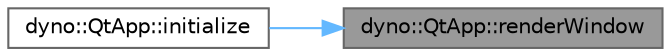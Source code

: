digraph "dyno::QtApp::renderWindow"
{
 // LATEX_PDF_SIZE
  bgcolor="transparent";
  edge [fontname=Helvetica,fontsize=10,labelfontname=Helvetica,labelfontsize=10];
  node [fontname=Helvetica,fontsize=10,shape=box,height=0.2,width=0.4];
  rankdir="RL";
  Node1 [id="Node000001",label="dyno::QtApp::renderWindow",height=0.2,width=0.4,color="gray40", fillcolor="grey60", style="filled", fontcolor="black",tooltip=" "];
  Node1 -> Node2 [id="edge1_Node000001_Node000002",dir="back",color="steelblue1",style="solid",tooltip=" "];
  Node2 [id="Node000002",label="dyno::QtApp::initialize",height=0.2,width=0.4,color="grey40", fillcolor="white", style="filled",URL="$classdyno_1_1_qt_app.html#a839d05ca86f88f0856e76a919cf2a294",tooltip=" "];
}
